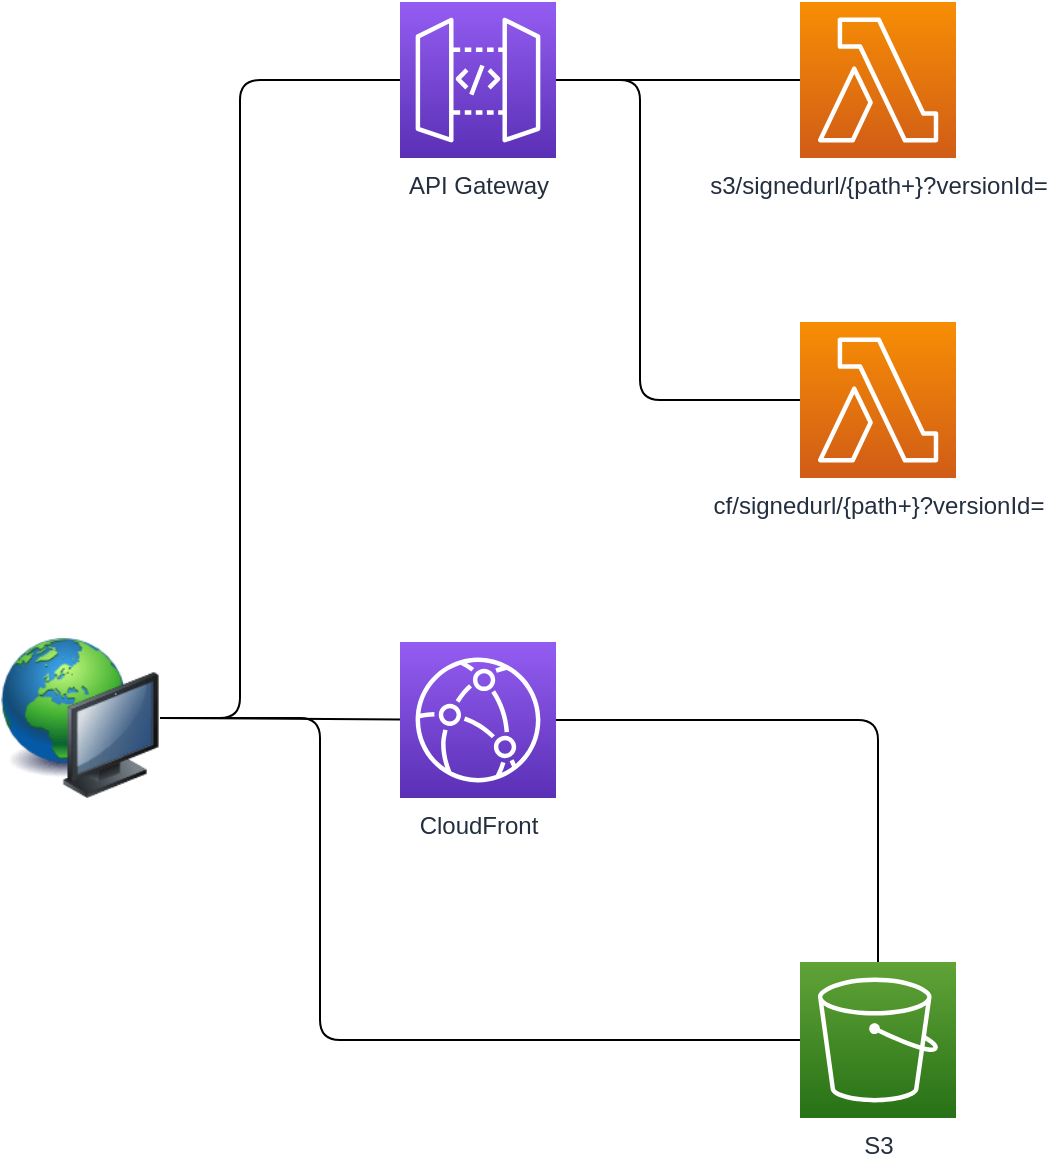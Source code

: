 <mxfile version="13.3.5" type="device"><diagram id="iin38OFILQOCnwvBoCzW" name="aws"><mxGraphModel dx="1026" dy="529" grid="1" gridSize="10" guides="1" tooltips="1" connect="1" arrows="1" fold="1" page="1" pageScale="1" pageWidth="1169" pageHeight="827" math="0" shadow="0"><root><mxCell id="0"/><mxCell id="1" parent="0"/><mxCell id="JjirvbdtN-6YPfeqHISn-1" value="API Gateway" style="outlineConnect=0;fontColor=#232F3E;gradientColor=#945DF2;gradientDirection=north;fillColor=#5A30B5;strokeColor=#ffffff;dashed=0;verticalLabelPosition=bottom;verticalAlign=top;align=center;html=1;fontSize=12;fontStyle=0;aspect=fixed;shape=mxgraph.aws4.resourceIcon;resIcon=mxgraph.aws4.api_gateway;" vertex="1" parent="1"><mxGeometry x="360" y="160" width="78" height="78" as="geometry"/></mxCell><mxCell id="JjirvbdtN-6YPfeqHISn-2" value="CloudFront" style="outlineConnect=0;fontColor=#232F3E;gradientColor=#945DF2;gradientDirection=north;fillColor=#5A30B5;strokeColor=#ffffff;dashed=0;verticalLabelPosition=bottom;verticalAlign=top;align=center;html=1;fontSize=12;fontStyle=0;aspect=fixed;shape=mxgraph.aws4.resourceIcon;resIcon=mxgraph.aws4.cloudfront;" vertex="1" parent="1"><mxGeometry x="360" y="480" width="78" height="78" as="geometry"/></mxCell><mxCell id="JjirvbdtN-6YPfeqHISn-3" value="s3/signedurl/{path+}?versionId=" style="outlineConnect=0;fontColor=#232F3E;gradientColor=#F78E04;gradientDirection=north;fillColor=#D05C17;strokeColor=#ffffff;dashed=0;verticalLabelPosition=bottom;verticalAlign=top;align=center;html=1;fontSize=12;fontStyle=0;aspect=fixed;shape=mxgraph.aws4.resourceIcon;resIcon=mxgraph.aws4.lambda;" vertex="1" parent="1"><mxGeometry x="560" y="160" width="78" height="78" as="geometry"/></mxCell><mxCell id="JjirvbdtN-6YPfeqHISn-4" value="cf/signedurl/{path+}?versionId=" style="outlineConnect=0;fontColor=#232F3E;gradientColor=#F78E04;gradientDirection=north;fillColor=#D05C17;strokeColor=#ffffff;dashed=0;verticalLabelPosition=bottom;verticalAlign=top;align=center;html=1;fontSize=12;fontStyle=0;aspect=fixed;shape=mxgraph.aws4.resourceIcon;resIcon=mxgraph.aws4.lambda;" vertex="1" parent="1"><mxGeometry x="560" y="320" width="78" height="78" as="geometry"/></mxCell><mxCell id="JjirvbdtN-6YPfeqHISn-5" value="S3" style="outlineConnect=0;fontColor=#232F3E;gradientColor=#60A337;gradientDirection=north;fillColor=#277116;strokeColor=#ffffff;dashed=0;verticalLabelPosition=bottom;verticalAlign=top;align=center;html=1;fontSize=12;fontStyle=0;aspect=fixed;shape=mxgraph.aws4.resourceIcon;resIcon=mxgraph.aws4.s3;" vertex="1" parent="1"><mxGeometry x="560" y="640" width="78" height="78" as="geometry"/></mxCell><mxCell id="JjirvbdtN-6YPfeqHISn-6" value="" style="image;html=1;labelBackgroundColor=#ffffff;image=img/lib/clip_art/computers/Network_128x128.png" vertex="1" parent="1"><mxGeometry x="160" y="478" width="80" height="80" as="geometry"/></mxCell><mxCell id="JjirvbdtN-6YPfeqHISn-7" value="" style="endArrow=none;html=1;exitX=1;exitY=0.5;exitDx=0;exitDy=0;edgeStyle=orthogonalEdgeStyle;" edge="1" parent="1" source="JjirvbdtN-6YPfeqHISn-6" target="JjirvbdtN-6YPfeqHISn-1"><mxGeometry width="50" height="50" relative="1" as="geometry"><mxPoint x="340" y="490" as="sourcePoint"/><mxPoint x="390" y="440" as="targetPoint"/><Array as="points"><mxPoint x="280" y="518"/><mxPoint x="280" y="199"/></Array></mxGeometry></mxCell><mxCell id="JjirvbdtN-6YPfeqHISn-8" value="" style="endArrow=none;html=1;" edge="1" parent="1" source="JjirvbdtN-6YPfeqHISn-1" target="JjirvbdtN-6YPfeqHISn-3"><mxGeometry width="50" height="50" relative="1" as="geometry"><mxPoint x="340" y="470" as="sourcePoint"/><mxPoint x="390" y="420" as="targetPoint"/></mxGeometry></mxCell><mxCell id="JjirvbdtN-6YPfeqHISn-9" value="" style="endArrow=none;html=1;edgeStyle=orthogonalEdgeStyle;" edge="1" parent="1" source="JjirvbdtN-6YPfeqHISn-1" target="JjirvbdtN-6YPfeqHISn-4"><mxGeometry width="50" height="50" relative="1" as="geometry"><mxPoint x="340" y="470" as="sourcePoint"/><mxPoint x="390" y="420" as="targetPoint"/><Array as="points"><mxPoint x="480" y="199"/><mxPoint x="480" y="359"/></Array></mxGeometry></mxCell><mxCell id="JjirvbdtN-6YPfeqHISn-10" value="" style="endArrow=none;html=1;exitX=1;exitY=0.5;exitDx=0;exitDy=0;" edge="1" parent="1" source="JjirvbdtN-6YPfeqHISn-6" target="JjirvbdtN-6YPfeqHISn-2"><mxGeometry width="50" height="50" relative="1" as="geometry"><mxPoint x="340" y="470" as="sourcePoint"/><mxPoint x="390" y="420" as="targetPoint"/></mxGeometry></mxCell><mxCell id="JjirvbdtN-6YPfeqHISn-11" value="" style="endArrow=none;html=1;exitX=1;exitY=0.5;exitDx=0;exitDy=0;edgeStyle=orthogonalEdgeStyle;" edge="1" parent="1" source="JjirvbdtN-6YPfeqHISn-6" target="JjirvbdtN-6YPfeqHISn-5"><mxGeometry width="50" height="50" relative="1" as="geometry"><mxPoint x="340" y="580" as="sourcePoint"/><mxPoint x="390" y="530" as="targetPoint"/><Array as="points"><mxPoint x="320" y="518"/><mxPoint x="320" y="679"/></Array></mxGeometry></mxCell><mxCell id="JjirvbdtN-6YPfeqHISn-12" value="" style="endArrow=none;html=1;edgeStyle=orthogonalEdgeStyle;" edge="1" parent="1" source="JjirvbdtN-6YPfeqHISn-5" target="JjirvbdtN-6YPfeqHISn-2"><mxGeometry width="50" height="50" relative="1" as="geometry"><mxPoint x="340" y="580" as="sourcePoint"/><mxPoint x="390" y="530" as="targetPoint"/><Array as="points"><mxPoint x="599" y="519"/></Array></mxGeometry></mxCell></root></mxGraphModel></diagram></mxfile>
